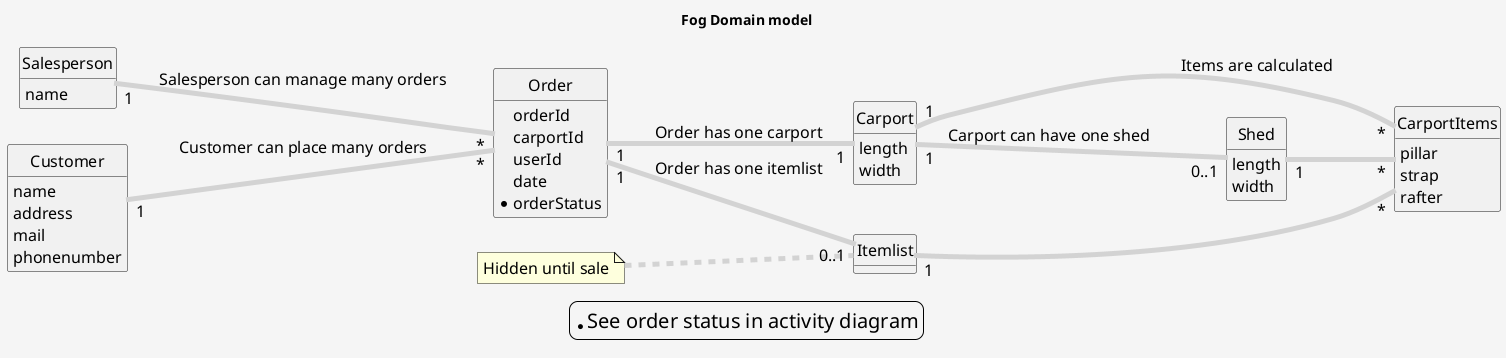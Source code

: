 @startuml
'https://plantuml.com/class-diagram



left to right direction
skinparam BackgroundColor #f5f5f5
skinparam style strictuml
skinparam DefaultFontSize 16
skinparam DefaultFontStyle bold
skinparam ArrowColor #lightgrey
skinparam ArrowThickness 5
hide methods
hide circle
hide empty

<style>
legend {
    BackgroundColor #f5f5f5
    FontColor black
    FontSize 20
}

.p {
    FontColor black
}
</style>


Title Fog Domain model


class Salesperson {
    name
}


legend *See order status in activity diagram


class Customer{
    name
    address
    mail
    phonenumber
}

class Order {
    orderId
    carportId
    userId
    date
    *orderStatus
}

class Carport {
    length
    width
}

class CarportItems {
    pillar
    strap
    rafter
}

class Shed {
    length
    width
}


class Itemlist {

}


note left: Hidden until sale


Customer "1"--"*" Order : Customer can place many orders
Order "1"--"1" Carport : Order has one carport
Carport "1"--"0..1" Shed : Carport can have one shed
Itemlist "1"--"*" CarportItems
Salesperson "1"--"*"  Order: Salesperson can manage many orders
Order "1"--"0..1" Itemlist : Order has one itemlist
Carport "1"--"*" CarportItems : Items are calculated
Shed "1"--"*" CarportItems


@enduml